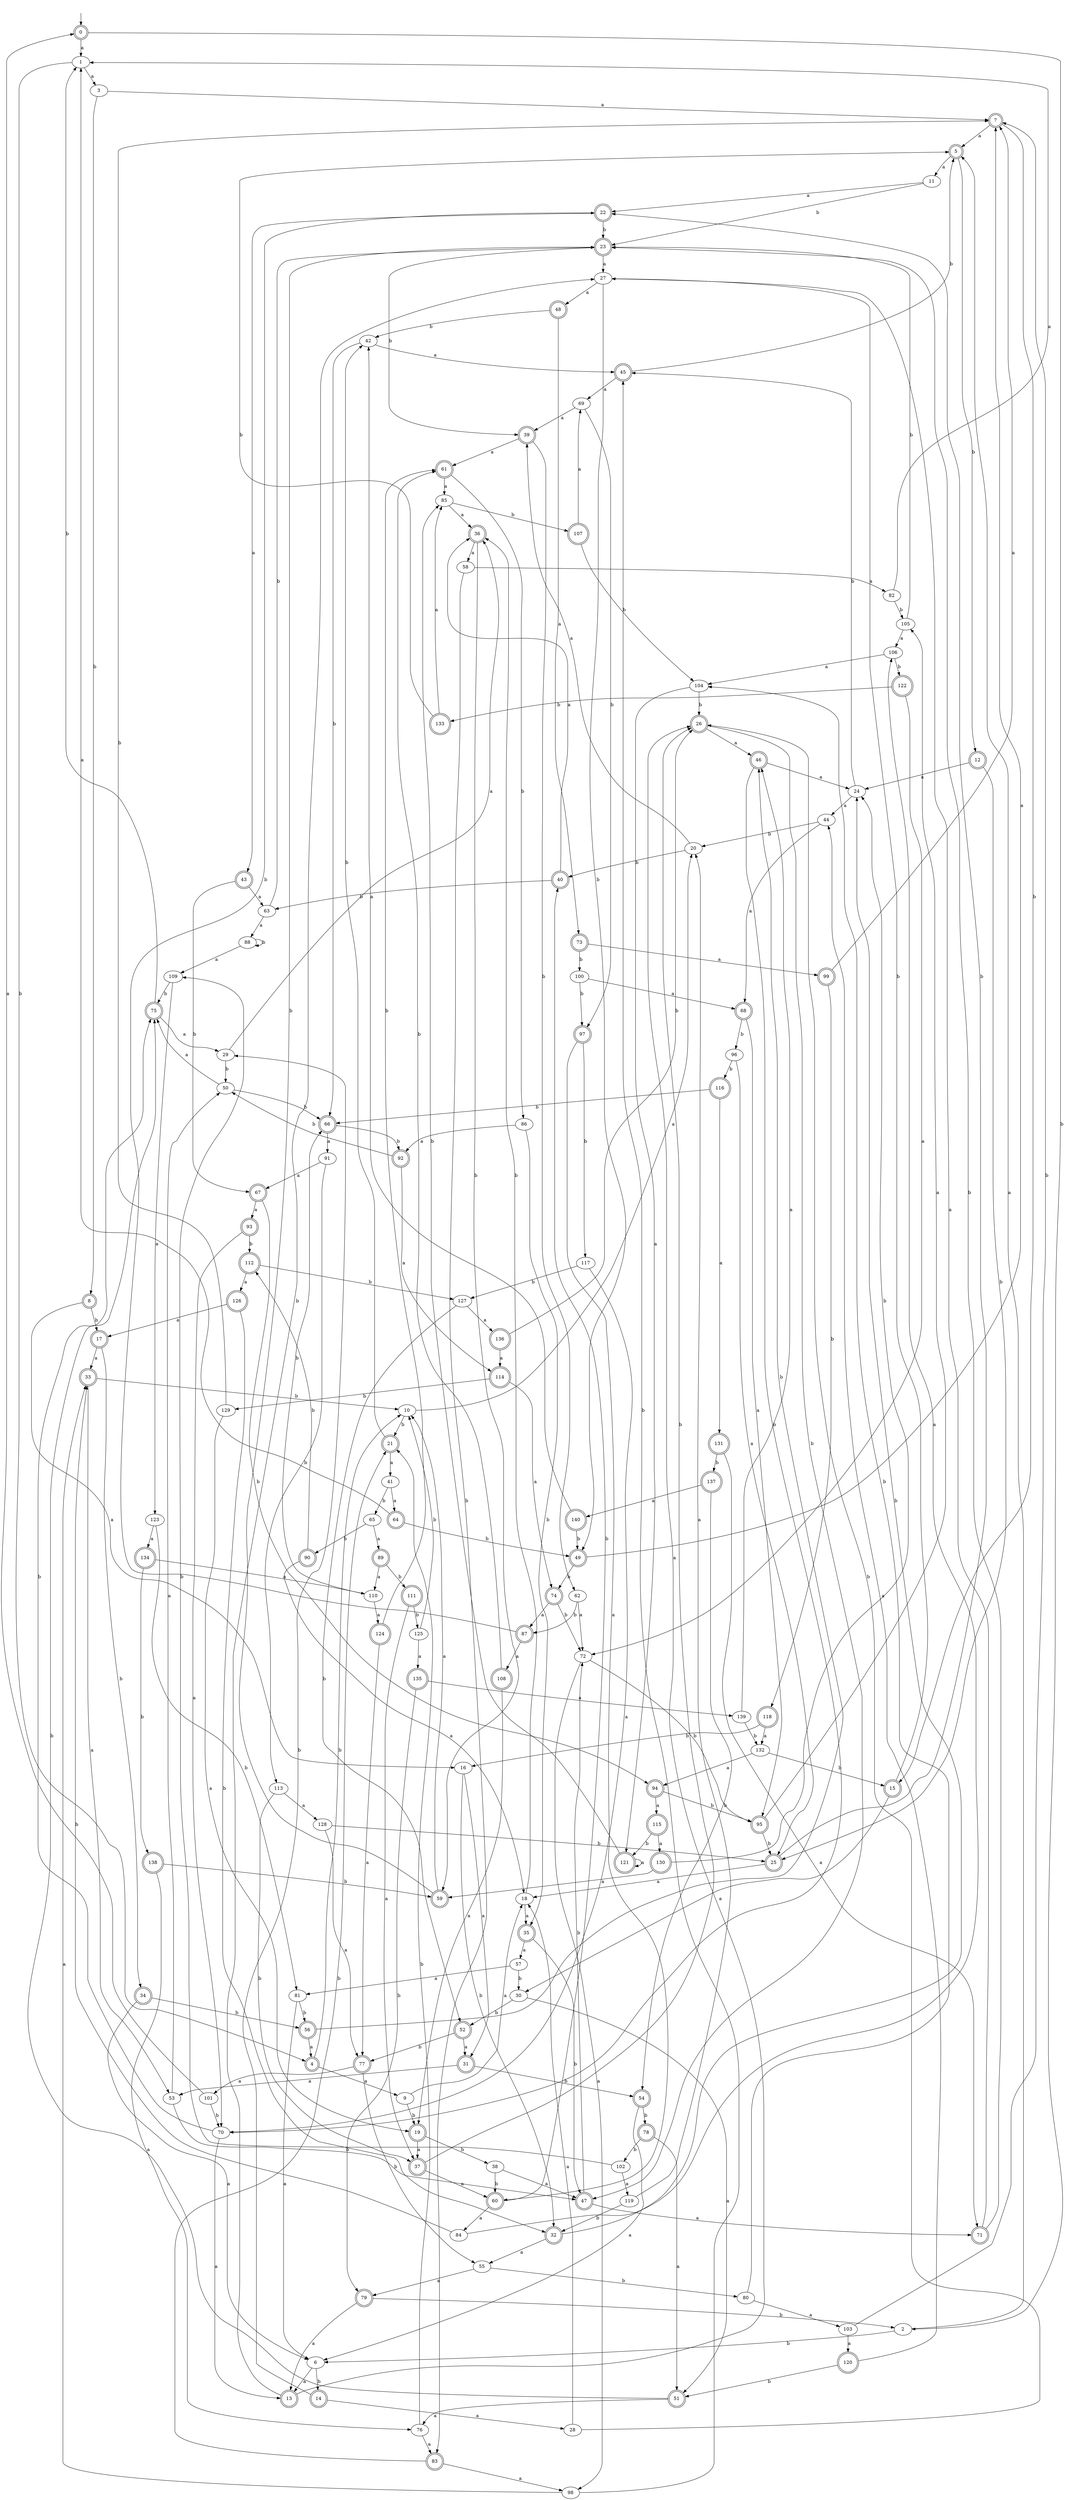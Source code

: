 digraph RandomDFA {
  __start0 [label="", shape=none];
  __start0 -> 0 [label=""];
  0 [shape=circle] [shape=doublecircle]
  0 -> 1 [label="a"]
  0 -> 2 [label="b"]
  1
  1 -> 3 [label="a"]
  1 -> 4 [label="b"]
  2
  2 -> 5 [label="a"]
  2 -> 6 [label="b"]
  3
  3 -> 7 [label="a"]
  3 -> 8 [label="b"]
  4 [shape=doublecircle]
  4 -> 9 [label="a"]
  4 -> 10 [label="b"]
  5 [shape=doublecircle]
  5 -> 11 [label="a"]
  5 -> 12 [label="b"]
  6
  6 -> 13 [label="a"]
  6 -> 14 [label="b"]
  7 [shape=doublecircle]
  7 -> 5 [label="a"]
  7 -> 15 [label="b"]
  8 [shape=doublecircle]
  8 -> 16 [label="a"]
  8 -> 17 [label="b"]
  9
  9 -> 18 [label="a"]
  9 -> 19 [label="b"]
  10
  10 -> 20 [label="a"]
  10 -> 21 [label="b"]
  11
  11 -> 22 [label="a"]
  11 -> 23 [label="b"]
  12 [shape=doublecircle]
  12 -> 24 [label="a"]
  12 -> 25 [label="b"]
  13 [shape=doublecircle]
  13 -> 26 [label="a"]
  13 -> 27 [label="b"]
  14 [shape=doublecircle]
  14 -> 28 [label="a"]
  14 -> 29 [label="b"]
  15 [shape=doublecircle]
  15 -> 30 [label="a"]
  15 -> 27 [label="b"]
  16
  16 -> 31 [label="a"]
  16 -> 32 [label="b"]
  17 [shape=doublecircle]
  17 -> 33 [label="a"]
  17 -> 34 [label="b"]
  18
  18 -> 35 [label="a"]
  18 -> 36 [label="b"]
  19 [shape=doublecircle]
  19 -> 37 [label="a"]
  19 -> 38 [label="b"]
  20
  20 -> 39 [label="a"]
  20 -> 40 [label="b"]
  21 [shape=doublecircle]
  21 -> 41 [label="a"]
  21 -> 42 [label="b"]
  22 [shape=doublecircle]
  22 -> 43 [label="a"]
  22 -> 23 [label="b"]
  23 [shape=doublecircle]
  23 -> 27 [label="a"]
  23 -> 39 [label="b"]
  24
  24 -> 44 [label="a"]
  24 -> 45 [label="b"]
  25 [shape=doublecircle]
  25 -> 18 [label="a"]
  25 -> 22 [label="b"]
  26 [shape=doublecircle]
  26 -> 46 [label="a"]
  26 -> 47 [label="b"]
  27
  27 -> 48 [label="a"]
  27 -> 49 [label="b"]
  28
  28 -> 18 [label="a"]
  28 -> 26 [label="b"]
  29
  29 -> 36 [label="a"]
  29 -> 50 [label="b"]
  30
  30 -> 51 [label="a"]
  30 -> 52 [label="b"]
  31 [shape=doublecircle]
  31 -> 53 [label="a"]
  31 -> 54 [label="b"]
  32 [shape=doublecircle]
  32 -> 55 [label="a"]
  32 -> 24 [label="b"]
  33 [shape=doublecircle]
  33 -> 53 [label="a"]
  33 -> 10 [label="b"]
  34 [shape=doublecircle]
  34 -> 6 [label="a"]
  34 -> 56 [label="b"]
  35 [shape=doublecircle]
  35 -> 57 [label="a"]
  35 -> 47 [label="b"]
  36 [shape=doublecircle]
  36 -> 58 [label="a"]
  36 -> 59 [label="b"]
  37 [shape=doublecircle]
  37 -> 60 [label="a"]
  37 -> 26 [label="b"]
  38
  38 -> 47 [label="a"]
  38 -> 60 [label="b"]
  39 [shape=doublecircle]
  39 -> 61 [label="a"]
  39 -> 62 [label="b"]
  40 [shape=doublecircle]
  40 -> 36 [label="a"]
  40 -> 63 [label="b"]
  41
  41 -> 64 [label="a"]
  41 -> 65 [label="b"]
  42
  42 -> 45 [label="a"]
  42 -> 66 [label="b"]
  43 [shape=doublecircle]
  43 -> 63 [label="a"]
  43 -> 67 [label="b"]
  44
  44 -> 68 [label="a"]
  44 -> 20 [label="b"]
  45 [shape=doublecircle]
  45 -> 69 [label="a"]
  45 -> 5 [label="b"]
  46 [shape=doublecircle]
  46 -> 24 [label="a"]
  46 -> 70 [label="b"]
  47 [shape=doublecircle]
  47 -> 71 [label="a"]
  47 -> 72 [label="b"]
  48 [shape=doublecircle]
  48 -> 73 [label="a"]
  48 -> 42 [label="b"]
  49 [shape=doublecircle]
  49 -> 7 [label="a"]
  49 -> 74 [label="b"]
  50
  50 -> 75 [label="a"]
  50 -> 66 [label="b"]
  51 [shape=doublecircle]
  51 -> 76 [label="a"]
  51 -> 75 [label="b"]
  52 [shape=doublecircle]
  52 -> 31 [label="a"]
  52 -> 77 [label="b"]
  53
  53 -> 50 [label="a"]
  53 -> 47 [label="b"]
  54 [shape=doublecircle]
  54 -> 6 [label="a"]
  54 -> 78 [label="b"]
  55
  55 -> 79 [label="a"]
  55 -> 80 [label="b"]
  56 [shape=doublecircle]
  56 -> 4 [label="a"]
  56 -> 46 [label="b"]
  57
  57 -> 81 [label="a"]
  57 -> 30 [label="b"]
  58
  58 -> 82 [label="a"]
  58 -> 83 [label="b"]
  59 [shape=doublecircle]
  59 -> 10 [label="a"]
  59 -> 23 [label="b"]
  60 [shape=doublecircle]
  60 -> 84 [label="a"]
  60 -> 40 [label="b"]
  61 [shape=doublecircle]
  61 -> 85 [label="a"]
  61 -> 86 [label="b"]
  62
  62 -> 72 [label="a"]
  62 -> 87 [label="b"]
  63
  63 -> 88 [label="a"]
  63 -> 23 [label="b"]
  64 [shape=doublecircle]
  64 -> 1 [label="a"]
  64 -> 49 [label="b"]
  65
  65 -> 89 [label="a"]
  65 -> 90 [label="b"]
  66 [shape=doublecircle]
  66 -> 91 [label="a"]
  66 -> 92 [label="b"]
  67 [shape=doublecircle]
  67 -> 93 [label="a"]
  67 -> 94 [label="b"]
  68 [shape=doublecircle]
  68 -> 95 [label="a"]
  68 -> 96 [label="b"]
  69
  69 -> 39 [label="a"]
  69 -> 97 [label="b"]
  70
  70 -> 13 [label="a"]
  70 -> 75 [label="b"]
  71 [shape=doublecircle]
  71 -> 27 [label="a"]
  71 -> 23 [label="b"]
  72
  72 -> 98 [label="a"]
  72 -> 95 [label="b"]
  73 [shape=doublecircle]
  73 -> 99 [label="a"]
  73 -> 100 [label="b"]
  74 [shape=doublecircle]
  74 -> 87 [label="a"]
  74 -> 72 [label="b"]
  75 [shape=doublecircle]
  75 -> 29 [label="a"]
  75 -> 1 [label="b"]
  76
  76 -> 83 [label="a"]
  76 -> 21 [label="b"]
  77 [shape=doublecircle]
  77 -> 101 [label="a"]
  77 -> 55 [label="b"]
  78 [shape=doublecircle]
  78 -> 51 [label="a"]
  78 -> 102 [label="b"]
  79 [shape=doublecircle]
  79 -> 13 [label="a"]
  79 -> 2 [label="b"]
  80
  80 -> 103 [label="a"]
  80 -> 104 [label="b"]
  81
  81 -> 6 [label="a"]
  81 -> 56 [label="b"]
  82
  82 -> 1 [label="a"]
  82 -> 105 [label="b"]
  83 [shape=doublecircle]
  83 -> 98 [label="a"]
  83 -> 21 [label="b"]
  84
  84 -> 106 [label="a"]
  84 -> 33 [label="b"]
  85
  85 -> 36 [label="a"]
  85 -> 107 [label="b"]
  86
  86 -> 92 [label="a"]
  86 -> 35 [label="b"]
  87 [shape=doublecircle]
  87 -> 108 [label="a"]
  87 -> 22 [label="b"]
  88
  88 -> 109 [label="a"]
  88 -> 88 [label="b"]
  89 [shape=doublecircle]
  89 -> 110 [label="a"]
  89 -> 111 [label="b"]
  90 [shape=doublecircle]
  90 -> 18 [label="a"]
  90 -> 112 [label="b"]
  91
  91 -> 67 [label="a"]
  91 -> 113 [label="b"]
  92 [shape=doublecircle]
  92 -> 114 [label="a"]
  92 -> 50 [label="b"]
  93 [shape=doublecircle]
  93 -> 70 [label="a"]
  93 -> 112 [label="b"]
  94 [shape=doublecircle]
  94 -> 115 [label="a"]
  94 -> 95 [label="b"]
  95 [shape=doublecircle]
  95 -> 105 [label="a"]
  95 -> 25 [label="b"]
  96
  96 -> 25 [label="a"]
  96 -> 116 [label="b"]
  97 [shape=doublecircle]
  97 -> 60 [label="a"]
  97 -> 117 [label="b"]
  98
  98 -> 33 [label="a"]
  98 -> 45 [label="b"]
  99 [shape=doublecircle]
  99 -> 7 [label="a"]
  99 -> 118 [label="b"]
  100
  100 -> 68 [label="a"]
  100 -> 97 [label="b"]
  101
  101 -> 0 [label="a"]
  101 -> 70 [label="b"]
  102
  102 -> 119 [label="a"]
  102 -> 109 [label="b"]
  103
  103 -> 120 [label="a"]
  103 -> 7 [label="b"]
  104
  104 -> 121 [label="a"]
  104 -> 26 [label="b"]
  105
  105 -> 106 [label="a"]
  105 -> 23 [label="b"]
  106
  106 -> 104 [label="a"]
  106 -> 122 [label="b"]
  107 [shape=doublecircle]
  107 -> 69 [label="a"]
  107 -> 104 [label="b"]
  108 [shape=doublecircle]
  108 -> 19 [label="a"]
  108 -> 61 [label="b"]
  109
  109 -> 123 [label="a"]
  109 -> 75 [label="b"]
  110
  110 -> 124 [label="a"]
  110 -> 66 [label="b"]
  111 [shape=doublecircle]
  111 -> 37 [label="a"]
  111 -> 125 [label="b"]
  112 [shape=doublecircle]
  112 -> 126 [label="a"]
  112 -> 127 [label="b"]
  113
  113 -> 128 [label="a"]
  113 -> 37 [label="b"]
  114 [shape=doublecircle]
  114 -> 74 [label="a"]
  114 -> 129 [label="b"]
  115 [shape=doublecircle]
  115 -> 130 [label="a"]
  115 -> 121 [label="b"]
  116 [shape=doublecircle]
  116 -> 131 [label="a"]
  116 -> 66 [label="b"]
  117
  117 -> 70 [label="a"]
  117 -> 127 [label="b"]
  118 [shape=doublecircle]
  118 -> 132 [label="a"]
  118 -> 16 [label="b"]
  119
  119 -> 20 [label="a"]
  119 -> 32 [label="b"]
  120 [shape=doublecircle]
  120 -> 44 [label="a"]
  120 -> 51 [label="b"]
  121 [shape=doublecircle]
  121 -> 121 [label="a"]
  121 -> 85 [label="b"]
  122 [shape=doublecircle]
  122 -> 72 [label="a"]
  122 -> 133 [label="b"]
  123
  123 -> 134 [label="a"]
  123 -> 81 [label="b"]
  124 [shape=doublecircle]
  124 -> 77 [label="a"]
  124 -> 61 [label="b"]
  125
  125 -> 135 [label="a"]
  125 -> 10 [label="b"]
  126 [shape=doublecircle]
  126 -> 17 [label="a"]
  126 -> 32 [label="b"]
  127
  127 -> 136 [label="a"]
  127 -> 52 [label="b"]
  128
  128 -> 77 [label="a"]
  128 -> 25 [label="b"]
  129
  129 -> 19 [label="a"]
  129 -> 7 [label="b"]
  130 [shape=doublecircle]
  130 -> 59 [label="a"]
  130 -> 24 [label="b"]
  131 [shape=doublecircle]
  131 -> 71 [label="a"]
  131 -> 137 [label="b"]
  132
  132 -> 94 [label="a"]
  132 -> 15 [label="b"]
  133 [shape=doublecircle]
  133 -> 85 [label="a"]
  133 -> 5 [label="b"]
  134 [shape=doublecircle]
  134 -> 110 [label="a"]
  134 -> 138 [label="b"]
  135 [shape=doublecircle]
  135 -> 139 [label="a"]
  135 -> 79 [label="b"]
  136 [shape=doublecircle]
  136 -> 114 [label="a"]
  136 -> 26 [label="b"]
  137 [shape=doublecircle]
  137 -> 140 [label="a"]
  137 -> 54 [label="b"]
  138 [shape=doublecircle]
  138 -> 76 [label="a"]
  138 -> 59 [label="b"]
  139
  139 -> 46 [label="a"]
  139 -> 132 [label="b"]
  140 [shape=doublecircle]
  140 -> 42 [label="a"]
  140 -> 49 [label="b"]
}
